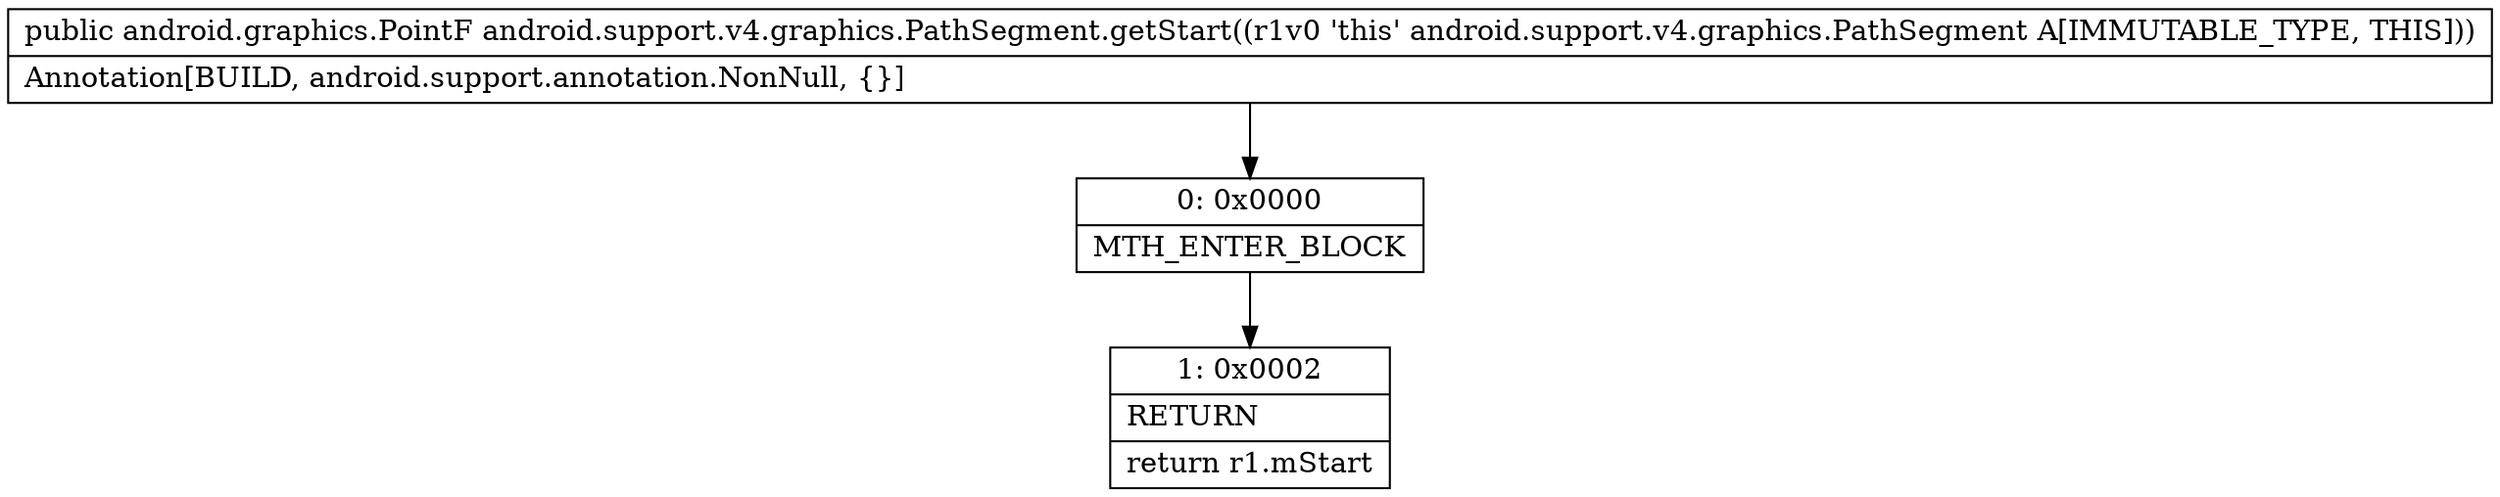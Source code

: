 digraph "CFG forandroid.support.v4.graphics.PathSegment.getStart()Landroid\/graphics\/PointF;" {
Node_0 [shape=record,label="{0\:\ 0x0000|MTH_ENTER_BLOCK\l}"];
Node_1 [shape=record,label="{1\:\ 0x0002|RETURN\l|return r1.mStart\l}"];
MethodNode[shape=record,label="{public android.graphics.PointF android.support.v4.graphics.PathSegment.getStart((r1v0 'this' android.support.v4.graphics.PathSegment A[IMMUTABLE_TYPE, THIS]))  | Annotation[BUILD, android.support.annotation.NonNull, \{\}]\l}"];
MethodNode -> Node_0;
Node_0 -> Node_1;
}


